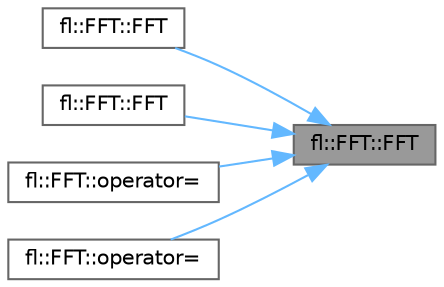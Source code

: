 digraph "fl::FFT::FFT"
{
 // INTERACTIVE_SVG=YES
 // LATEX_PDF_SIZE
  bgcolor="transparent";
  edge [fontname=Helvetica,fontsize=10,labelfontname=Helvetica,labelfontsize=10];
  node [fontname=Helvetica,fontsize=10,shape=box,height=0.2,width=0.4];
  rankdir="RL";
  Node1 [id="Node000001",label="fl::FFT::FFT",height=0.2,width=0.4,color="gray40", fillcolor="grey60", style="filled", fontcolor="black",tooltip=" "];
  Node1 -> Node2 [id="edge1_Node000001_Node000002",dir="back",color="steelblue1",style="solid",tooltip=" "];
  Node2 [id="Node000002",label="fl::FFT::FFT",height=0.2,width=0.4,color="grey40", fillcolor="white", style="filled",URL="$d1/d47/classfl_1_1_f_f_t_aaeeb066661195d9cb83eb317aed65867.html#aaeeb066661195d9cb83eb317aed65867",tooltip=" "];
  Node1 -> Node3 [id="edge2_Node000001_Node000003",dir="back",color="steelblue1",style="solid",tooltip=" "];
  Node3 [id="Node000003",label="fl::FFT::FFT",height=0.2,width=0.4,color="grey40", fillcolor="white", style="filled",URL="$d1/d47/classfl_1_1_f_f_t_ab8e69b6544c2d7288bcef69e0a45e536.html#ab8e69b6544c2d7288bcef69e0a45e536",tooltip=" "];
  Node1 -> Node4 [id="edge3_Node000001_Node000004",dir="back",color="steelblue1",style="solid",tooltip=" "];
  Node4 [id="Node000004",label="fl::FFT::operator=",height=0.2,width=0.4,color="grey40", fillcolor="white", style="filled",URL="$d1/d47/classfl_1_1_f_f_t_afce3e0b092ce7aac38f6b6b08ca8a3f8.html#afce3e0b092ce7aac38f6b6b08ca8a3f8",tooltip=" "];
  Node1 -> Node5 [id="edge4_Node000001_Node000005",dir="back",color="steelblue1",style="solid",tooltip=" "];
  Node5 [id="Node000005",label="fl::FFT::operator=",height=0.2,width=0.4,color="grey40", fillcolor="white", style="filled",URL="$d1/d47/classfl_1_1_f_f_t_af929f3d65f2f37a0301e2223540f7c9d.html#af929f3d65f2f37a0301e2223540f7c9d",tooltip=" "];
}
